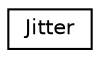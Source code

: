 digraph "Graphical Class Hierarchy"
{
 // LATEX_PDF_SIZE
  edge [fontname="Helvetica",fontsize="10",labelfontname="Helvetica",labelfontsize="10"];
  node [fontname="Helvetica",fontsize="10",shape=record];
  rankdir="LR";
  Node0 [label="Jitter",height=0.2,width=0.4,color="black", fillcolor="white", style="filled",URL="$class_jitter.html",tooltip=" "];
}
